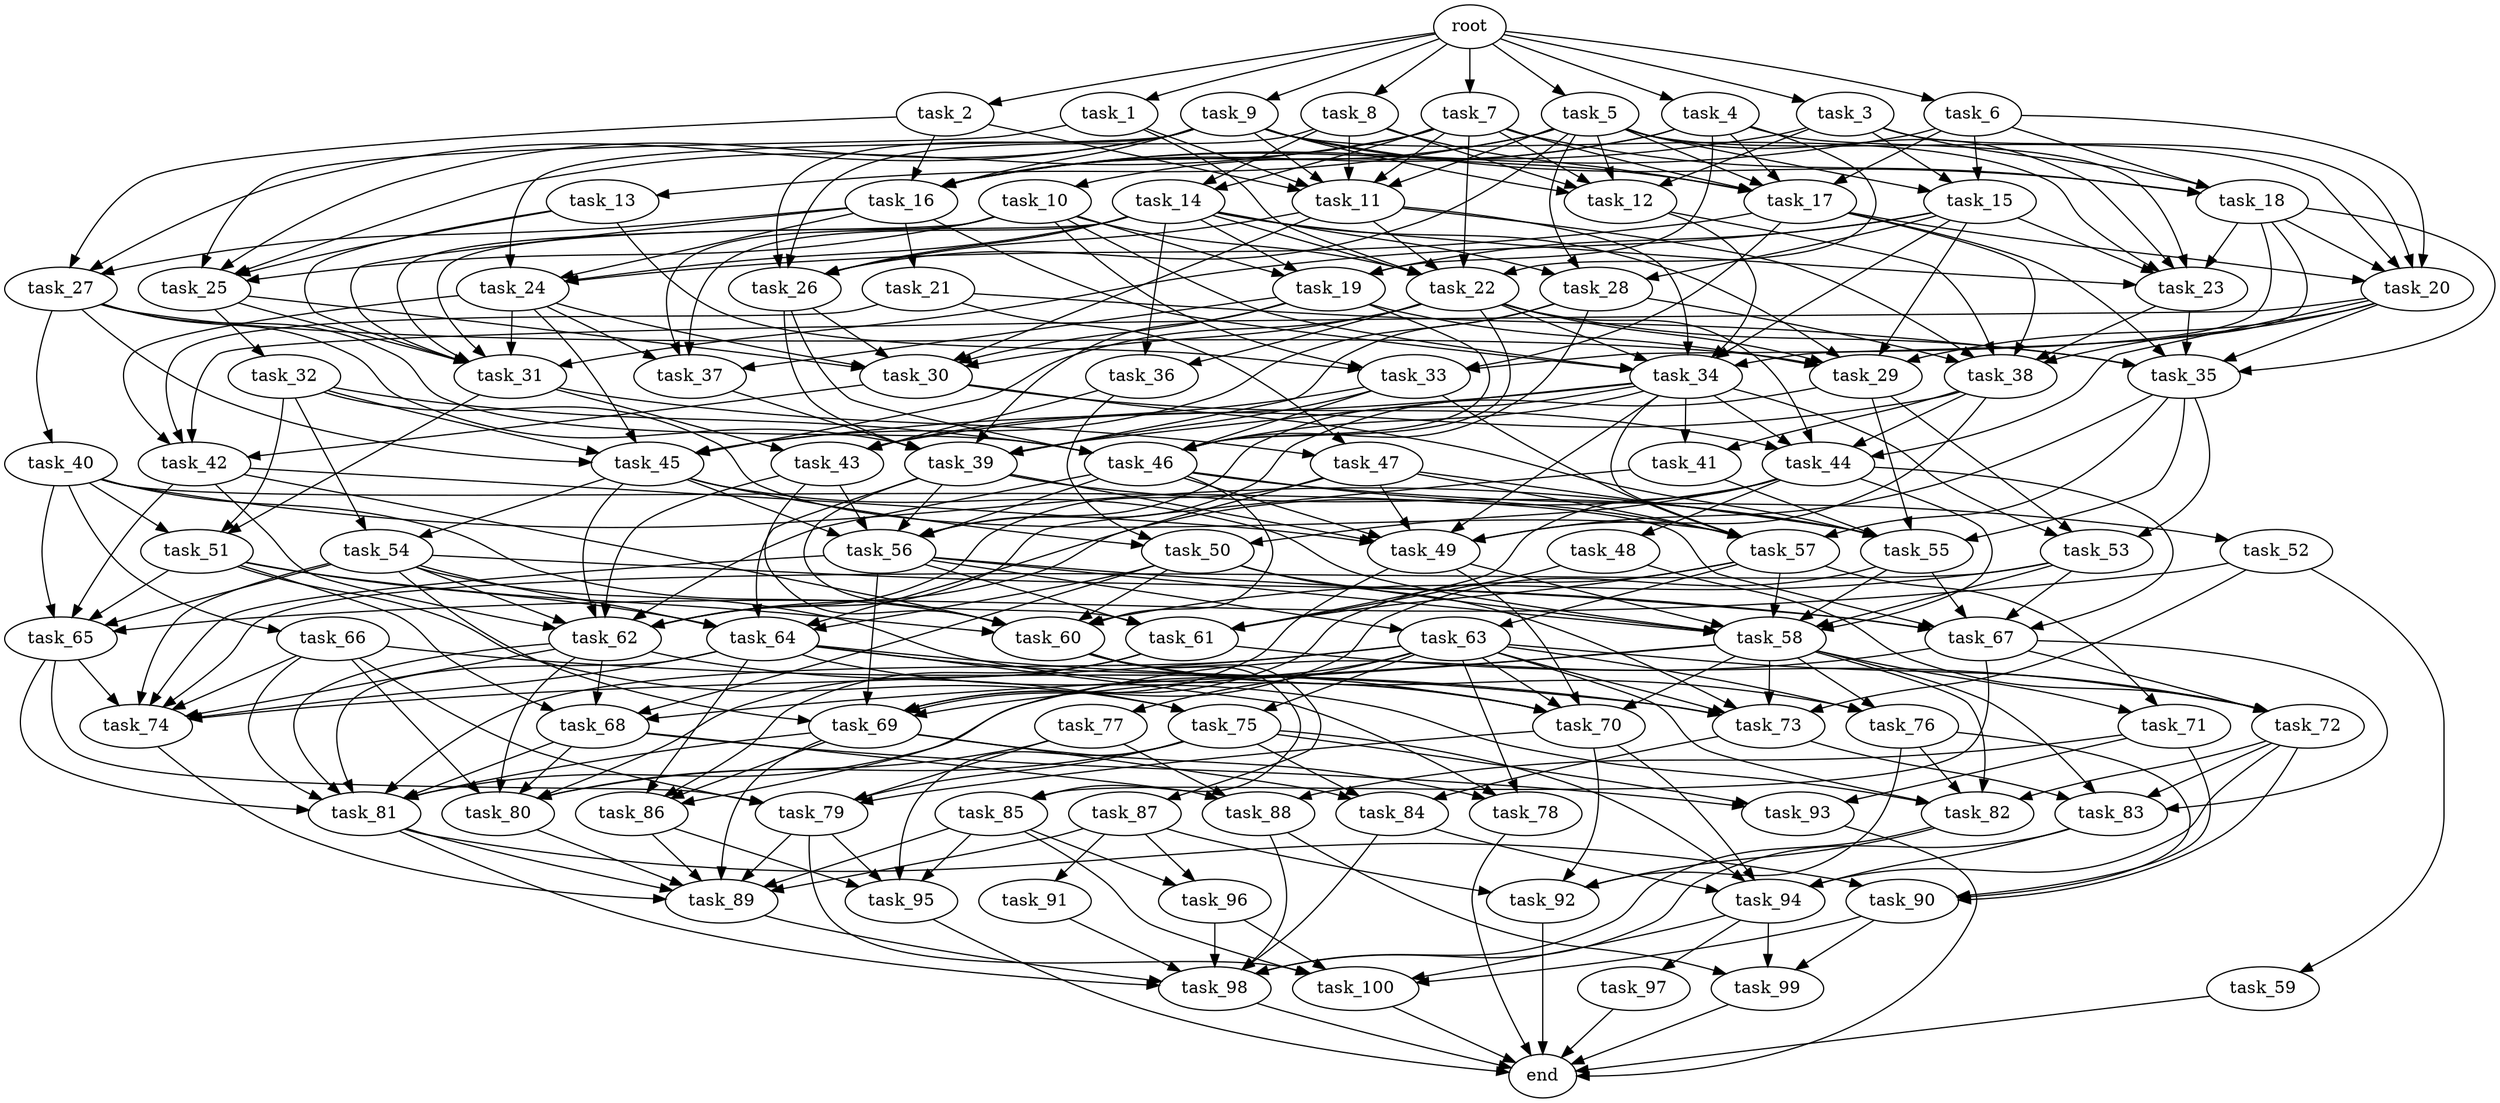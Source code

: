 digraph G {
  task_75 [size="8.134946e+11"];
  task_100 [size="3.547171e+11"];
  task_92 [size="3.073601e+11"];
  task_19 [size="4.806563e+11"];
  task_68 [size="8.979753e+11"];
  task_71 [size="5.713081e+11"];
  task_60 [size="5.048188e+11"];
  task_73 [size="6.138871e+11"];
  task_50 [size="9.793031e+11"];
  task_31 [size="6.171432e+11"];
  task_10 [size="4.435366e+11"];
  task_49 [size="1.030956e+11"];
  task_88 [size="4.328609e+11"];
  task_12 [size="9.455390e+11"];
  task_79 [size="5.207816e+11"];
  task_37 [size="3.683772e+11"];
  task_61 [size="5.340963e+11"];
  task_42 [size="1.854406e+11"];
  task_51 [size="8.007191e+11"];
  root [size="0.000000e+00"];
  task_56 [size="9.716116e+11"];
  task_95 [size="4.126161e+11"];
  task_22 [size="7.275021e+10"];
  task_32 [size="8.467710e+11"];
  task_25 [size="5.535108e+11"];
  task_99 [size="6.209539e+11"];
  task_96 [size="8.363902e+11"];
  task_36 [size="7.950614e+09"];
  task_16 [size="2.215943e+11"];
  task_33 [size="2.288582e+11"];
  task_27 [size="7.094582e+11"];
  task_89 [size="3.053469e+11"];
  end [size="0.000000e+00"];
  task_7 [size="1.735729e+11"];
  task_26 [size="2.281958e+10"];
  task_87 [size="2.103611e+11"];
  task_2 [size="6.650985e+11"];
  task_21 [size="8.196505e+11"];
  task_28 [size="3.727310e+11"];
  task_69 [size="6.906758e+11"];
  task_13 [size="9.355665e+11"];
  task_48 [size="8.853503e+11"];
  task_55 [size="6.652966e+11"];
  task_81 [size="7.785373e+11"];
  task_11 [size="8.037713e+11"];
  task_5 [size="9.487470e+11"];
  task_62 [size="4.325814e+11"];
  task_93 [size="3.238837e+11"];
  task_54 [size="2.803137e+10"];
  task_52 [size="7.883141e+11"];
  task_29 [size="7.341129e+10"];
  task_85 [size="8.242880e+11"];
  task_44 [size="5.505553e+11"];
  task_8 [size="7.214988e+11"];
  task_38 [size="9.851018e+11"];
  task_9 [size="2.213650e+10"];
  task_63 [size="7.686624e+11"];
  task_65 [size="5.447901e+11"];
  task_59 [size="7.767508e+11"];
  task_34 [size="7.563285e+11"];
  task_20 [size="5.678487e+11"];
  task_1 [size="3.840442e+11"];
  task_23 [size="2.543575e+11"];
  task_6 [size="3.534498e+11"];
  task_74 [size="5.732009e+11"];
  task_97 [size="2.951986e+11"];
  task_57 [size="5.712787e+11"];
  task_67 [size="5.614031e+11"];
  task_64 [size="2.201234e+11"];
  task_66 [size="1.161890e+11"];
  task_45 [size="6.010822e+11"];
  task_82 [size="3.745451e+11"];
  task_86 [size="4.991715e+11"];
  task_40 [size="2.813541e+11"];
  task_84 [size="3.170138e+11"];
  task_17 [size="6.595388e+11"];
  task_15 [size="1.306912e+11"];
  task_43 [size="3.700229e+11"];
  task_53 [size="9.743730e+11"];
  task_4 [size="7.662907e+11"];
  task_76 [size="5.502966e+10"];
  task_77 [size="8.531154e+11"];
  task_30 [size="3.567564e+11"];
  task_72 [size="9.549062e+11"];
  task_94 [size="4.023966e+11"];
  task_80 [size="9.445384e+11"];
  task_46 [size="2.799576e+11"];
  task_90 [size="5.467794e+10"];
  task_39 [size="7.654724e+10"];
  task_14 [size="3.038695e+11"];
  task_18 [size="3.026817e+11"];
  task_3 [size="4.433457e+11"];
  task_24 [size="9.907143e+11"];
  task_98 [size="3.719809e+11"];
  task_35 [size="9.846407e+11"];
  task_58 [size="7.078496e+11"];
  task_78 [size="7.341289e+11"];
  task_47 [size="4.255364e+11"];
  task_83 [size="1.451607e+11"];
  task_70 [size="5.728464e+10"];
  task_91 [size="3.380312e+11"];
  task_41 [size="5.716773e+11"];

  task_75 -> task_79 [size="1.041563e+08"];
  task_75 -> task_84 [size="1.056713e+08"];
  task_75 -> task_80 [size="1.574231e+08"];
  task_75 -> task_94 [size="8.047932e+07"];
  task_75 -> task_93 [size="1.079612e+08"];
  task_75 -> task_95 [size="1.031540e+08"];
  task_100 -> end [size="1.000000e-12"];
  task_92 -> end [size="1.000000e-12"];
  task_19 -> task_37 [size="9.209429e+07"];
  task_19 -> task_39 [size="1.093532e+07"];
  task_19 -> task_30 [size="5.945940e+07"];
  task_19 -> task_29 [size="1.223522e+07"];
  task_19 -> task_46 [size="3.499470e+07"];
  task_68 -> task_80 [size="1.574231e+08"];
  task_68 -> task_81 [size="9.731716e+07"];
  task_68 -> task_88 [size="1.442870e+08"];
  task_68 -> task_93 [size="1.079612e+08"];
  task_71 -> task_88 [size="1.442870e+08"];
  task_71 -> task_90 [size="1.366948e+07"];
  task_71 -> task_93 [size="1.079612e+08"];
  task_60 -> task_76 [size="1.834322e+07"];
  task_60 -> task_70 [size="9.547440e+06"];
  task_60 -> task_85 [size="4.121440e+08"];
  task_60 -> task_87 [size="2.103611e+08"];
  task_73 -> task_83 [size="3.629018e+07"];
  task_73 -> task_84 [size="1.056713e+08"];
  task_50 -> task_68 [size="2.244938e+08"];
  task_50 -> task_58 [size="8.848120e+07"];
  task_50 -> task_60 [size="7.211697e+07"];
  task_50 -> task_73 [size="1.023145e+08"];
  task_50 -> task_64 [size="4.402468e+07"];
  task_31 -> task_43 [size="9.250573e+07"];
  task_31 -> task_51 [size="2.669064e+08"];
  task_31 -> task_47 [size="2.127682e+08"];
  task_10 -> task_34 [size="1.080469e+08"];
  task_10 -> task_37 [size="9.209429e+07"];
  task_10 -> task_19 [size="1.201641e+08"];
  task_10 -> task_33 [size="5.721456e+07"];
  task_10 -> task_31 [size="8.816331e+07"];
  task_10 -> task_22 [size="1.212504e+07"];
  task_10 -> task_25 [size="1.107022e+08"];
  task_49 -> task_69 [size="1.151126e+08"];
  task_49 -> task_70 [size="9.547440e+06"];
  task_49 -> task_58 [size="8.848120e+07"];
  task_88 -> task_98 [size="4.649761e+07"];
  task_88 -> task_99 [size="2.069846e+08"];
  task_12 -> task_34 [size="1.080469e+08"];
  task_12 -> task_38 [size="1.641836e+08"];
  task_79 -> task_95 [size="1.031540e+08"];
  task_79 -> task_89 [size="3.816837e+07"];
  task_79 -> task_100 [size="7.094343e+07"];
  task_37 -> task_39 [size="1.093532e+07"];
  task_61 -> task_72 [size="2.387265e+08"];
  task_61 -> task_80 [size="1.574231e+08"];
  task_61 -> task_86 [size="1.247929e+08"];
  task_42 -> task_49 [size="1.472794e+07"];
  task_42 -> task_60 [size="7.211697e+07"];
  task_42 -> task_65 [size="1.089580e+08"];
  task_42 -> task_62 [size="5.407267e+07"];
  task_51 -> task_68 [size="2.244938e+08"];
  task_51 -> task_75 [size="2.711649e+08"];
  task_51 -> task_60 [size="7.211697e+07"];
  task_51 -> task_64 [size="4.402468e+07"];
  task_51 -> task_65 [size="1.089580e+08"];
  root -> task_4 [size="1.000000e-12"];
  root -> task_7 [size="1.000000e-12"];
  root -> task_9 [size="1.000000e-12"];
  root -> task_1 [size="1.000000e-12"];
  root -> task_5 [size="1.000000e-12"];
  root -> task_2 [size="1.000000e-12"];
  root -> task_3 [size="1.000000e-12"];
  root -> task_6 [size="1.000000e-12"];
  root -> task_8 [size="1.000000e-12"];
  task_56 -> task_69 [size="1.151126e+08"];
  task_56 -> task_61 [size="1.068193e+08"];
  task_56 -> task_58 [size="8.848120e+07"];
  task_56 -> task_63 [size="3.843312e+08"];
  task_56 -> task_67 [size="9.356719e+07"];
  task_56 -> task_74 [size="7.165012e+07"];
  task_95 -> end [size="1.000000e-12"];
  task_22 -> task_34 [size="1.080469e+08"];
  task_22 -> task_36 [size="3.975307e+06"];
  task_22 -> task_35 [size="1.641068e+08"];
  task_22 -> task_30 [size="5.945940e+07"];
  task_22 -> task_44 [size="1.101111e+08"];
  task_22 -> task_45 [size="1.001804e+08"];
  task_22 -> task_29 [size="1.223522e+07"];
  task_22 -> task_46 [size="3.499470e+07"];
  task_32 -> task_45 [size="1.001804e+08"];
  task_32 -> task_54 [size="1.401569e+07"];
  task_32 -> task_57 [size="9.521311e+07"];
  task_32 -> task_51 [size="2.669064e+08"];
  task_32 -> task_46 [size="3.499470e+07"];
  task_25 -> task_31 [size="8.816331e+07"];
  task_25 -> task_30 [size="5.945940e+07"];
  task_25 -> task_32 [size="8.467710e+08"];
  task_99 -> end [size="1.000000e-12"];
  task_96 -> task_98 [size="4.649761e+07"];
  task_96 -> task_100 [size="7.094343e+07"];
  task_36 -> task_50 [size="3.264344e+08"];
  task_36 -> task_43 [size="9.250573e+07"];
  task_16 -> task_31 [size="8.816331e+07"];
  task_16 -> task_21 [size="8.196505e+08"];
  task_16 -> task_34 [size="1.080469e+08"];
  task_16 -> task_24 [size="2.476786e+08"];
  task_16 -> task_27 [size="2.364861e+08"];
  task_33 -> task_57 [size="9.521311e+07"];
  task_33 -> task_43 [size="9.250573e+07"];
  task_33 -> task_39 [size="1.093532e+07"];
  task_33 -> task_46 [size="3.499470e+07"];
  task_27 -> task_45 [size="1.001804e+08"];
  task_27 -> task_39 [size="1.093532e+07"];
  task_27 -> task_40 [size="2.813541e+08"];
  task_27 -> task_29 [size="1.223522e+07"];
  task_27 -> task_46 [size="3.499470e+07"];
  task_89 -> task_98 [size="4.649761e+07"];
  task_7 -> task_17 [size="1.099231e+08"];
  task_7 -> task_16 [size="3.165633e+07"];
  task_7 -> task_14 [size="1.519347e+08"];
  task_7 -> task_11 [size="1.339619e+08"];
  task_7 -> task_18 [size="7.567042e+07"];
  task_7 -> task_22 [size="1.212504e+07"];
  task_7 -> task_12 [size="1.891078e+08"];
  task_7 -> task_25 [size="1.107022e+08"];
  task_26 -> task_39 [size="1.093532e+07"];
  task_26 -> task_30 [size="5.945940e+07"];
  task_26 -> task_46 [size="3.499470e+07"];
  task_87 -> task_91 [size="3.380312e+08"];
  task_87 -> task_92 [size="7.684002e+07"];
  task_87 -> task_89 [size="3.816837e+07"];
  task_87 -> task_96 [size="4.181951e+08"];
  task_2 -> task_27 [size="2.364861e+08"];
  task_2 -> task_16 [size="3.165633e+07"];
  task_2 -> task_11 [size="1.339619e+08"];
  task_21 -> task_42 [size="4.636014e+07"];
  task_21 -> task_47 [size="2.127682e+08"];
  task_21 -> task_35 [size="1.641068e+08"];
  task_28 -> task_45 [size="1.001804e+08"];
  task_28 -> task_38 [size="1.641836e+08"];
  task_28 -> task_39 [size="1.093532e+07"];
  task_28 -> task_46 [size="3.499470e+07"];
  task_69 -> task_78 [size="2.447096e+08"];
  task_69 -> task_81 [size="9.731716e+07"];
  task_69 -> task_86 [size="1.247929e+08"];
  task_69 -> task_89 [size="3.816837e+07"];
  task_69 -> task_84 [size="1.056713e+08"];
  task_13 -> task_31 [size="8.816331e+07"];
  task_13 -> task_25 [size="1.107022e+08"];
  task_13 -> task_33 [size="5.721456e+07"];
  task_48 -> task_72 [size="2.387265e+08"];
  task_48 -> task_61 [size="1.068193e+08"];
  task_55 -> task_69 [size="1.151126e+08"];
  task_55 -> task_58 [size="8.848120e+07"];
  task_55 -> task_67 [size="9.356719e+07"];
  task_81 -> task_98 [size="4.649761e+07"];
  task_81 -> task_89 [size="3.816837e+07"];
  task_81 -> task_90 [size="1.366948e+07"];
  task_11 -> task_34 [size="1.080469e+08"];
  task_11 -> task_22 [size="1.212504e+07"];
  task_11 -> task_26 [size="4.563917e+06"];
  task_11 -> task_38 [size="1.641836e+08"];
  task_11 -> task_30 [size="5.945940e+07"];
  task_5 -> task_13 [size="9.355665e+08"];
  task_5 -> task_16 [size="3.165633e+07"];
  task_5 -> task_20 [size="1.135697e+08"];
  task_5 -> task_11 [size="1.339619e+08"];
  task_5 -> task_23 [size="4.239292e+07"];
  task_5 -> task_17 [size="1.099231e+08"];
  task_5 -> task_26 [size="4.563917e+06"];
  task_5 -> task_15 [size="4.356374e+07"];
  task_5 -> task_12 [size="1.891078e+08"];
  task_5 -> task_28 [size="1.242437e+08"];
  task_62 -> task_68 [size="2.244938e+08"];
  task_62 -> task_75 [size="2.711649e+08"];
  task_62 -> task_81 [size="9.731716e+07"];
  task_62 -> task_74 [size="7.165012e+07"];
  task_62 -> task_80 [size="1.574231e+08"];
  task_93 -> end [size="1.000000e-12"];
  task_54 -> task_69 [size="1.151126e+08"];
  task_54 -> task_62 [size="5.407267e+07"];
  task_54 -> task_65 [size="1.089580e+08"];
  task_54 -> task_67 [size="9.356719e+07"];
  task_54 -> task_70 [size="9.547440e+06"];
  task_54 -> task_74 [size="7.165012e+07"];
  task_54 -> task_64 [size="4.402468e+07"];
  task_52 -> task_59 [size="7.767508e+08"];
  task_52 -> task_65 [size="1.089580e+08"];
  task_52 -> task_73 [size="1.023145e+08"];
  task_29 -> task_53 [size="3.247910e+08"];
  task_29 -> task_56 [size="1.619353e+08"];
  task_29 -> task_55 [size="9.504237e+07"];
  task_85 -> task_95 [size="1.031540e+08"];
  task_85 -> task_89 [size="3.816837e+07"];
  task_85 -> task_96 [size="4.181951e+08"];
  task_85 -> task_100 [size="7.094343e+07"];
  task_44 -> task_50 [size="3.264344e+08"];
  task_44 -> task_61 [size="1.068193e+08"];
  task_44 -> task_58 [size="8.848120e+07"];
  task_44 -> task_62 [size="5.407267e+07"];
  task_44 -> task_48 [size="8.853503e+08"];
  task_44 -> task_67 [size="9.356719e+07"];
  task_8 -> task_17 [size="1.099231e+08"];
  task_8 -> task_12 [size="1.891078e+08"];
  task_8 -> task_26 [size="4.563917e+06"];
  task_8 -> task_14 [size="1.519347e+08"];
  task_8 -> task_11 [size="1.339619e+08"];
  task_38 -> task_49 [size="1.472794e+07"];
  task_38 -> task_41 [size="2.858387e+08"];
  task_38 -> task_43 [size="9.250573e+07"];
  task_38 -> task_44 [size="1.101111e+08"];
  task_9 -> task_16 [size="3.165633e+07"];
  task_9 -> task_26 [size="4.563917e+06"];
  task_9 -> task_11 [size="1.339619e+08"];
  task_9 -> task_23 [size="4.239292e+07"];
  task_9 -> task_18 [size="7.567042e+07"];
  task_9 -> task_17 [size="1.099231e+08"];
  task_9 -> task_27 [size="2.364861e+08"];
  task_9 -> task_12 [size="1.891078e+08"];
  task_9 -> task_25 [size="1.107022e+08"];
  task_9 -> task_24 [size="2.476786e+08"];
  task_63 -> task_75 [size="2.711649e+08"];
  task_63 -> task_76 [size="1.834322e+07"];
  task_63 -> task_82 [size="7.490902e+07"];
  task_63 -> task_86 [size="1.247929e+08"];
  task_63 -> task_78 [size="2.447096e+08"];
  task_63 -> task_74 [size="7.165012e+07"];
  task_63 -> task_72 [size="2.387265e+08"];
  task_63 -> task_77 [size="8.531154e+08"];
  task_63 -> task_81 [size="9.731716e+07"];
  task_63 -> task_70 [size="9.547440e+06"];
  task_63 -> task_73 [size="1.023145e+08"];
  task_65 -> task_81 [size="9.731716e+07"];
  task_65 -> task_79 [size="1.041563e+08"];
  task_65 -> task_74 [size="7.165012e+07"];
  task_59 -> end [size="1.000000e-12"];
  task_34 -> task_45 [size="1.001804e+08"];
  task_34 -> task_39 [size="1.093532e+07"];
  task_34 -> task_57 [size="9.521311e+07"];
  task_34 -> task_49 [size="1.472794e+07"];
  task_34 -> task_41 [size="2.858387e+08"];
  task_34 -> task_44 [size="1.101111e+08"];
  task_34 -> task_53 [size="3.247910e+08"];
  task_34 -> task_56 [size="1.619353e+08"];
  task_34 -> task_46 [size="3.499470e+07"];
  task_20 -> task_44 [size="1.101111e+08"];
  task_20 -> task_42 [size="4.636014e+07"];
  task_20 -> task_38 [size="1.641836e+08"];
  task_20 -> task_29 [size="1.223522e+07"];
  task_20 -> task_35 [size="1.641068e+08"];
  task_1 -> task_22 [size="1.212504e+07"];
  task_1 -> task_11 [size="1.339619e+08"];
  task_1 -> task_25 [size="1.107022e+08"];
  task_23 -> task_35 [size="1.641068e+08"];
  task_23 -> task_38 [size="1.641836e+08"];
  task_6 -> task_17 [size="1.099231e+08"];
  task_6 -> task_15 [size="4.356374e+07"];
  task_6 -> task_16 [size="3.165633e+07"];
  task_6 -> task_20 [size="1.135697e+08"];
  task_6 -> task_18 [size="7.567042e+07"];
  task_74 -> task_89 [size="3.816837e+07"];
  task_97 -> end [size="1.000000e-12"];
  task_57 -> task_69 [size="1.151126e+08"];
  task_57 -> task_61 [size="1.068193e+08"];
  task_57 -> task_58 [size="8.848120e+07"];
  task_57 -> task_71 [size="2.856540e+08"];
  task_57 -> task_63 [size="3.843312e+08"];
  task_67 -> task_72 [size="2.387265e+08"];
  task_67 -> task_81 [size="9.731716e+07"];
  task_67 -> task_83 [size="3.629018e+07"];
  task_67 -> task_85 [size="4.121440e+08"];
  task_64 -> task_78 [size="2.447096e+08"];
  task_64 -> task_82 [size="7.490902e+07"];
  task_64 -> task_86 [size="1.247929e+08"];
  task_64 -> task_74 [size="7.165012e+07"];
  task_64 -> task_70 [size="9.547440e+06"];
  task_64 -> task_81 [size="9.731716e+07"];
  task_64 -> task_73 [size="1.023145e+08"];
  task_66 -> task_80 [size="1.574231e+08"];
  task_66 -> task_81 [size="9.731716e+07"];
  task_66 -> task_74 [size="7.165012e+07"];
  task_66 -> task_79 [size="1.041563e+08"];
  task_66 -> task_73 [size="1.023145e+08"];
  task_45 -> task_50 [size="3.264344e+08"];
  task_45 -> task_54 [size="1.401569e+07"];
  task_45 -> task_56 [size="1.619353e+08"];
  task_45 -> task_58 [size="8.848120e+07"];
  task_45 -> task_62 [size="5.407267e+07"];
  task_82 -> task_98 [size="4.649761e+07"];
  task_82 -> task_92 [size="7.684002e+07"];
  task_86 -> task_89 [size="3.816837e+07"];
  task_86 -> task_95 [size="1.031540e+08"];
  task_40 -> task_66 [size="1.161890e+08"];
  task_40 -> task_51 [size="2.669064e+08"];
  task_40 -> task_65 [size="1.089580e+08"];
  task_40 -> task_67 [size="9.356719e+07"];
  task_40 -> task_60 [size="7.211697e+07"];
  task_40 -> task_55 [size="9.504237e+07"];
  task_84 -> task_94 [size="8.047932e+07"];
  task_84 -> task_98 [size="4.649761e+07"];
  task_17 -> task_24 [size="2.476786e+08"];
  task_17 -> task_33 [size="5.721456e+07"];
  task_17 -> task_38 [size="1.641836e+08"];
  task_17 -> task_20 [size="1.135697e+08"];
  task_17 -> task_35 [size="1.641068e+08"];
  task_15 -> task_34 [size="1.080469e+08"];
  task_15 -> task_19 [size="1.201641e+08"];
  task_15 -> task_23 [size="4.239292e+07"];
  task_15 -> task_31 [size="8.816331e+07"];
  task_15 -> task_28 [size="1.242437e+08"];
  task_15 -> task_29 [size="1.223522e+07"];
  task_43 -> task_60 [size="7.211697e+07"];
  task_43 -> task_56 [size="1.619353e+08"];
  task_43 -> task_62 [size="5.407267e+07"];
  task_53 -> task_58 [size="8.848120e+07"];
  task_53 -> task_67 [size="9.356719e+07"];
  task_53 -> task_60 [size="7.211697e+07"];
  task_53 -> task_74 [size="7.165012e+07"];
  task_4 -> task_16 [size="3.165633e+07"];
  task_4 -> task_19 [size="1.201641e+08"];
  task_4 -> task_23 [size="4.239292e+07"];
  task_4 -> task_17 [size="1.099231e+08"];
  task_4 -> task_22 [size="1.212504e+07"];
  task_4 -> task_10 [size="4.435366e+08"];
  task_76 -> task_82 [size="7.490902e+07"];
  task_76 -> task_92 [size="7.684002e+07"];
  task_76 -> task_90 [size="1.366948e+07"];
  task_77 -> task_80 [size="1.574231e+08"];
  task_77 -> task_79 [size="1.041563e+08"];
  task_77 -> task_88 [size="1.442870e+08"];
  task_30 -> task_42 [size="4.636014e+07"];
  task_30 -> task_44 [size="1.101111e+08"];
  task_30 -> task_55 [size="9.504237e+07"];
  task_72 -> task_94 [size="8.047932e+07"];
  task_72 -> task_82 [size="7.490902e+07"];
  task_72 -> task_83 [size="3.629018e+07"];
  task_72 -> task_90 [size="1.366948e+07"];
  task_94 -> task_99 [size="2.069846e+08"];
  task_94 -> task_97 [size="2.951986e+08"];
  task_94 -> task_100 [size="7.094343e+07"];
  task_80 -> task_89 [size="3.816837e+07"];
  task_46 -> task_57 [size="9.521311e+07"];
  task_46 -> task_62 [size="5.407267e+07"];
  task_46 -> task_49 [size="1.472794e+07"];
  task_46 -> task_52 [size="7.883141e+08"];
  task_46 -> task_60 [size="7.211697e+07"];
  task_46 -> task_56 [size="1.619353e+08"];
  task_90 -> task_99 [size="2.069846e+08"];
  task_90 -> task_100 [size="7.094343e+07"];
  task_39 -> task_49 [size="1.472794e+07"];
  task_39 -> task_61 [size="1.068193e+08"];
  task_39 -> task_56 [size="1.619353e+08"];
  task_39 -> task_55 [size="9.504237e+07"];
  task_39 -> task_64 [size="4.402468e+07"];
  task_14 -> task_37 [size="9.209429e+07"];
  task_14 -> task_36 [size="3.975307e+06"];
  task_14 -> task_26 [size="4.563917e+06"];
  task_14 -> task_19 [size="1.201641e+08"];
  task_14 -> task_23 [size="4.239292e+07"];
  task_14 -> task_22 [size="1.212504e+07"];
  task_14 -> task_31 [size="8.816331e+07"];
  task_14 -> task_24 [size="2.476786e+08"];
  task_14 -> task_28 [size="1.242437e+08"];
  task_14 -> task_29 [size="1.223522e+07"];
  task_18 -> task_34 [size="1.080469e+08"];
  task_18 -> task_35 [size="1.641068e+08"];
  task_18 -> task_20 [size="1.135697e+08"];
  task_18 -> task_23 [size="4.239292e+07"];
  task_18 -> task_33 [size="5.721456e+07"];
  task_3 -> task_12 [size="1.891078e+08"];
  task_3 -> task_15 [size="4.356374e+07"];
  task_3 -> task_16 [size="3.165633e+07"];
  task_3 -> task_20 [size="1.135697e+08"];
  task_3 -> task_18 [size="7.567042e+07"];
  task_24 -> task_31 [size="8.816331e+07"];
  task_24 -> task_37 [size="9.209429e+07"];
  task_24 -> task_42 [size="4.636014e+07"];
  task_24 -> task_30 [size="5.945940e+07"];
  task_24 -> task_45 [size="1.001804e+08"];
  task_98 -> end [size="1.000000e-12"];
  task_35 -> task_49 [size="1.472794e+07"];
  task_35 -> task_53 [size="3.247910e+08"];
  task_35 -> task_57 [size="9.521311e+07"];
  task_35 -> task_55 [size="9.504237e+07"];
  task_58 -> task_69 [size="1.151126e+08"];
  task_58 -> task_76 [size="1.834322e+07"];
  task_58 -> task_82 [size="7.490902e+07"];
  task_58 -> task_83 [size="3.629018e+07"];
  task_58 -> task_68 [size="2.244938e+08"];
  task_58 -> task_70 [size="9.547440e+06"];
  task_58 -> task_71 [size="2.856540e+08"];
  task_58 -> task_73 [size="1.023145e+08"];
  task_78 -> end [size="1.000000e-12"];
  task_47 -> task_49 [size="1.472794e+07"];
  task_47 -> task_57 [size="9.521311e+07"];
  task_47 -> task_55 [size="9.504237e+07"];
  task_47 -> task_64 [size="4.402468e+07"];
  task_47 -> task_62 [size="5.407267e+07"];
  task_83 -> task_94 [size="8.047932e+07"];
  task_83 -> task_98 [size="4.649761e+07"];
  task_70 -> task_94 [size="8.047932e+07"];
  task_70 -> task_92 [size="7.684002e+07"];
  task_70 -> task_79 [size="1.041563e+08"];
  task_91 -> task_98 [size="4.649761e+07"];
  task_41 -> task_55 [size="9.504237e+07"];
  task_41 -> task_62 [size="5.407267e+07"];
}
